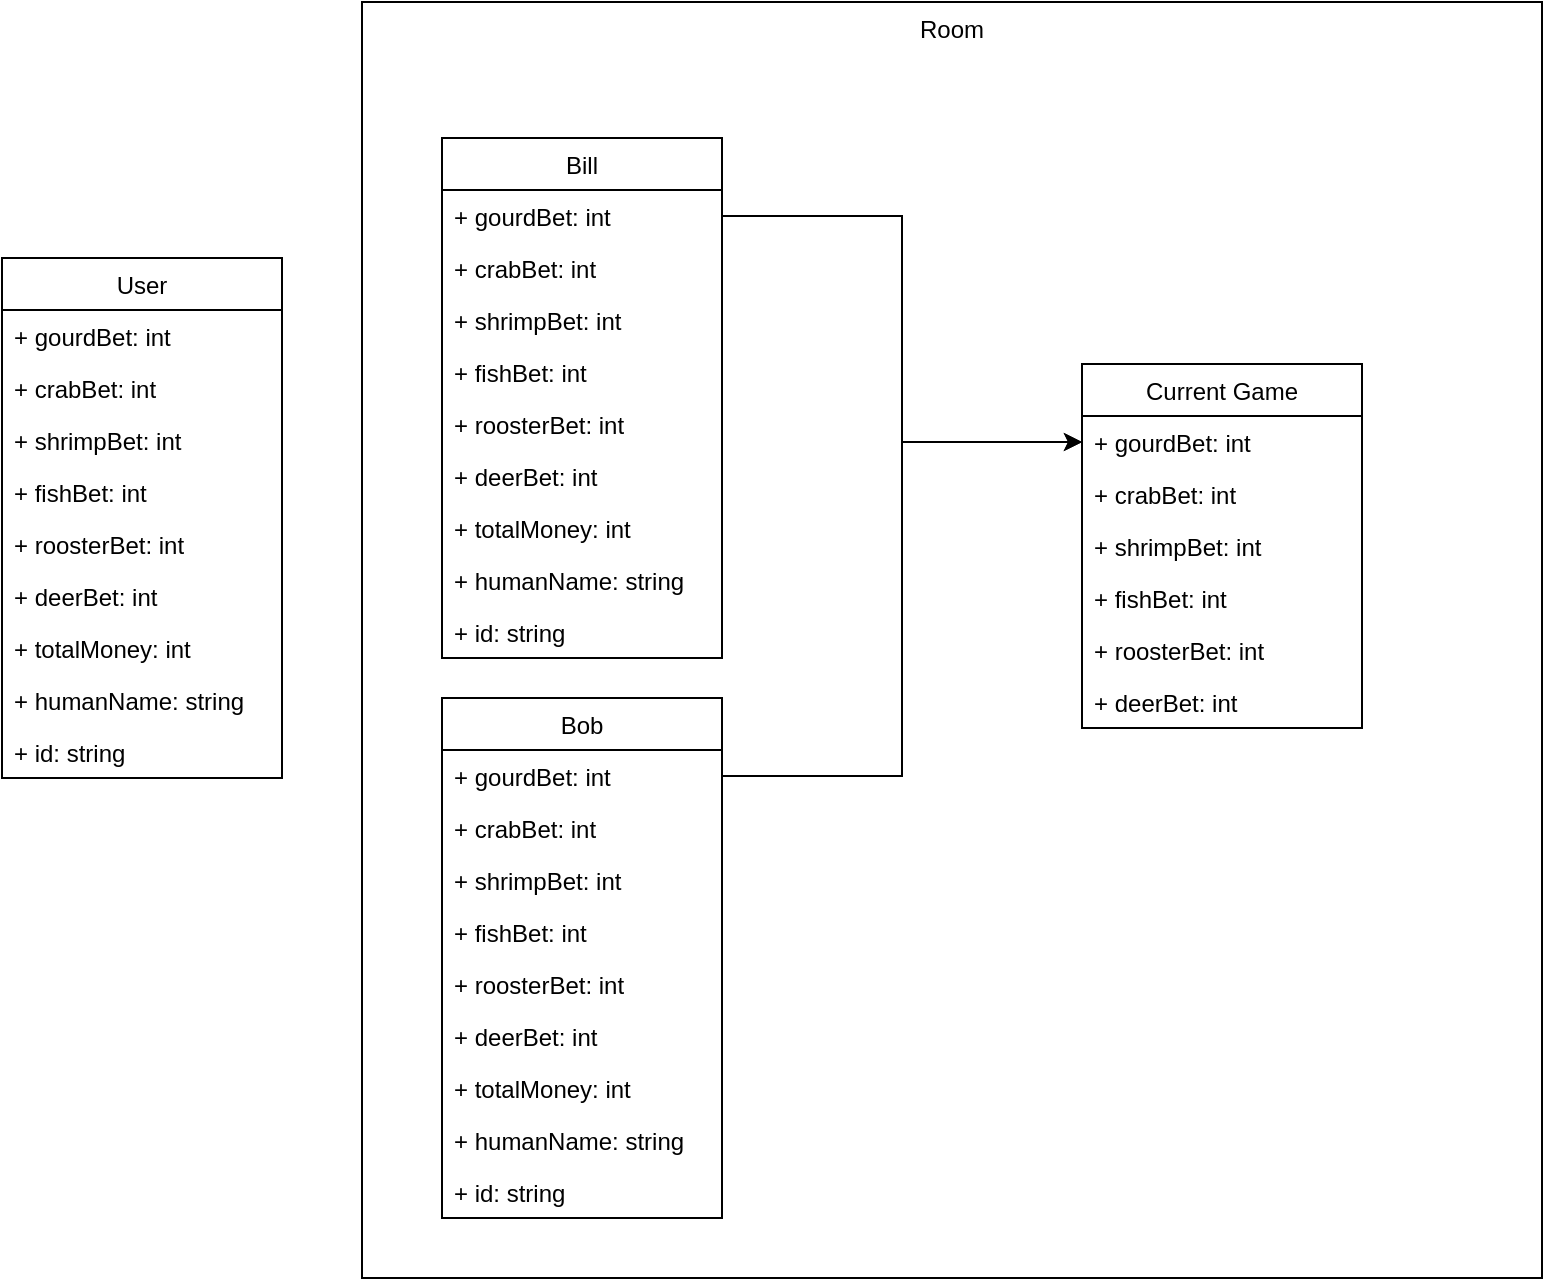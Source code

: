 <mxfile version="14.2.7" type="device"><diagram id="HgXyYc_pd0zb9V2kEbBd" name="Page-1"><mxGraphModel dx="794" dy="681" grid="1" gridSize="10" guides="1" tooltips="1" connect="1" arrows="1" fold="1" page="1" pageScale="1" pageWidth="850" pageHeight="1100" math="0" shadow="0"><root><mxCell id="0"/><mxCell id="1" parent="0"/><mxCell id="qYOWTDjJxsSstZYaH3Di-34" value="Room" style="rounded=0;whiteSpace=wrap;html=1;verticalAlign=top;" vertex="1" parent="1"><mxGeometry x="230" y="332" width="590" height="638" as="geometry"/></mxCell><mxCell id="qYOWTDjJxsSstZYaH3Di-13" value="Bill" style="swimlane;fontStyle=0;childLayout=stackLayout;horizontal=1;startSize=26;fillColor=none;horizontalStack=0;resizeParent=1;resizeParentMax=0;resizeLast=0;collapsible=1;marginBottom=0;" vertex="1" parent="1"><mxGeometry x="270" y="400" width="140" height="260" as="geometry"/></mxCell><mxCell id="qYOWTDjJxsSstZYaH3Di-14" value="+ gourdBet: int" style="text;strokeColor=none;fillColor=none;align=left;verticalAlign=top;spacingLeft=4;spacingRight=4;overflow=hidden;rotatable=0;points=[[0,0.5],[1,0.5]];portConstraint=eastwest;" vertex="1" parent="qYOWTDjJxsSstZYaH3Di-13"><mxGeometry y="26" width="140" height="26" as="geometry"/></mxCell><mxCell id="qYOWTDjJxsSstZYaH3Di-15" value="+ crabBet: int" style="text;strokeColor=none;fillColor=none;align=left;verticalAlign=top;spacingLeft=4;spacingRight=4;overflow=hidden;rotatable=0;points=[[0,0.5],[1,0.5]];portConstraint=eastwest;" vertex="1" parent="qYOWTDjJxsSstZYaH3Di-13"><mxGeometry y="52" width="140" height="26" as="geometry"/></mxCell><mxCell id="qYOWTDjJxsSstZYaH3Di-16" value="+ shrimpBet: int" style="text;strokeColor=none;fillColor=none;align=left;verticalAlign=top;spacingLeft=4;spacingRight=4;overflow=hidden;rotatable=0;points=[[0,0.5],[1,0.5]];portConstraint=eastwest;" vertex="1" parent="qYOWTDjJxsSstZYaH3Di-13"><mxGeometry y="78" width="140" height="26" as="geometry"/></mxCell><mxCell id="qYOWTDjJxsSstZYaH3Di-17" value="+ fishBet: int" style="text;strokeColor=none;fillColor=none;align=left;verticalAlign=top;spacingLeft=4;spacingRight=4;overflow=hidden;rotatable=0;points=[[0,0.5],[1,0.5]];portConstraint=eastwest;" vertex="1" parent="qYOWTDjJxsSstZYaH3Di-13"><mxGeometry y="104" width="140" height="26" as="geometry"/></mxCell><mxCell id="qYOWTDjJxsSstZYaH3Di-18" value="+ roosterBet: int" style="text;strokeColor=none;fillColor=none;align=left;verticalAlign=top;spacingLeft=4;spacingRight=4;overflow=hidden;rotatable=0;points=[[0,0.5],[1,0.5]];portConstraint=eastwest;" vertex="1" parent="qYOWTDjJxsSstZYaH3Di-13"><mxGeometry y="130" width="140" height="26" as="geometry"/></mxCell><mxCell id="qYOWTDjJxsSstZYaH3Di-19" value="+ deerBet: int" style="text;strokeColor=none;fillColor=none;align=left;verticalAlign=top;spacingLeft=4;spacingRight=4;overflow=hidden;rotatable=0;points=[[0,0.5],[1,0.5]];portConstraint=eastwest;" vertex="1" parent="qYOWTDjJxsSstZYaH3Di-13"><mxGeometry y="156" width="140" height="26" as="geometry"/></mxCell><mxCell id="qYOWTDjJxsSstZYaH3Di-20" value="+ totalMoney: int" style="text;strokeColor=none;fillColor=none;align=left;verticalAlign=top;spacingLeft=4;spacingRight=4;overflow=hidden;rotatable=0;points=[[0,0.5],[1,0.5]];portConstraint=eastwest;" vertex="1" parent="qYOWTDjJxsSstZYaH3Di-13"><mxGeometry y="182" width="140" height="26" as="geometry"/></mxCell><mxCell id="qYOWTDjJxsSstZYaH3Di-46" value="+ humanName: string" style="text;strokeColor=none;fillColor=none;align=left;verticalAlign=top;spacingLeft=4;spacingRight=4;overflow=hidden;rotatable=0;points=[[0,0.5],[1,0.5]];portConstraint=eastwest;" vertex="1" parent="qYOWTDjJxsSstZYaH3Di-13"><mxGeometry y="208" width="140" height="26" as="geometry"/></mxCell><mxCell id="qYOWTDjJxsSstZYaH3Di-47" value="+ id: string" style="text;strokeColor=none;fillColor=none;align=left;verticalAlign=top;spacingLeft=4;spacingRight=4;overflow=hidden;rotatable=0;points=[[0,0.5],[1,0.5]];portConstraint=eastwest;" vertex="1" parent="qYOWTDjJxsSstZYaH3Di-13"><mxGeometry y="234" width="140" height="26" as="geometry"/></mxCell><mxCell id="qYOWTDjJxsSstZYaH3Di-21" value="Bob" style="swimlane;fontStyle=0;childLayout=stackLayout;horizontal=1;startSize=26;fillColor=none;horizontalStack=0;resizeParent=1;resizeParentMax=0;resizeLast=0;collapsible=1;marginBottom=0;" vertex="1" parent="1"><mxGeometry x="270" y="680" width="140" height="260" as="geometry"/></mxCell><mxCell id="qYOWTDjJxsSstZYaH3Di-22" value="+ gourdBet: int" style="text;strokeColor=none;fillColor=none;align=left;verticalAlign=top;spacingLeft=4;spacingRight=4;overflow=hidden;rotatable=0;points=[[0,0.5],[1,0.5]];portConstraint=eastwest;" vertex="1" parent="qYOWTDjJxsSstZYaH3Di-21"><mxGeometry y="26" width="140" height="26" as="geometry"/></mxCell><mxCell id="qYOWTDjJxsSstZYaH3Di-23" value="+ crabBet: int" style="text;strokeColor=none;fillColor=none;align=left;verticalAlign=top;spacingLeft=4;spacingRight=4;overflow=hidden;rotatable=0;points=[[0,0.5],[1,0.5]];portConstraint=eastwest;" vertex="1" parent="qYOWTDjJxsSstZYaH3Di-21"><mxGeometry y="52" width="140" height="26" as="geometry"/></mxCell><mxCell id="qYOWTDjJxsSstZYaH3Di-24" value="+ shrimpBet: int" style="text;strokeColor=none;fillColor=none;align=left;verticalAlign=top;spacingLeft=4;spacingRight=4;overflow=hidden;rotatable=0;points=[[0,0.5],[1,0.5]];portConstraint=eastwest;" vertex="1" parent="qYOWTDjJxsSstZYaH3Di-21"><mxGeometry y="78" width="140" height="26" as="geometry"/></mxCell><mxCell id="qYOWTDjJxsSstZYaH3Di-25" value="+ fishBet: int" style="text;strokeColor=none;fillColor=none;align=left;verticalAlign=top;spacingLeft=4;spacingRight=4;overflow=hidden;rotatable=0;points=[[0,0.5],[1,0.5]];portConstraint=eastwest;" vertex="1" parent="qYOWTDjJxsSstZYaH3Di-21"><mxGeometry y="104" width="140" height="26" as="geometry"/></mxCell><mxCell id="qYOWTDjJxsSstZYaH3Di-26" value="+ roosterBet: int" style="text;strokeColor=none;fillColor=none;align=left;verticalAlign=top;spacingLeft=4;spacingRight=4;overflow=hidden;rotatable=0;points=[[0,0.5],[1,0.5]];portConstraint=eastwest;" vertex="1" parent="qYOWTDjJxsSstZYaH3Di-21"><mxGeometry y="130" width="140" height="26" as="geometry"/></mxCell><mxCell id="qYOWTDjJxsSstZYaH3Di-27" value="+ deerBet: int" style="text;strokeColor=none;fillColor=none;align=left;verticalAlign=top;spacingLeft=4;spacingRight=4;overflow=hidden;rotatable=0;points=[[0,0.5],[1,0.5]];portConstraint=eastwest;" vertex="1" parent="qYOWTDjJxsSstZYaH3Di-21"><mxGeometry y="156" width="140" height="26" as="geometry"/></mxCell><mxCell id="qYOWTDjJxsSstZYaH3Di-28" value="+ totalMoney: int" style="text;strokeColor=none;fillColor=none;align=left;verticalAlign=top;spacingLeft=4;spacingRight=4;overflow=hidden;rotatable=0;points=[[0,0.5],[1,0.5]];portConstraint=eastwest;" vertex="1" parent="qYOWTDjJxsSstZYaH3Di-21"><mxGeometry y="182" width="140" height="26" as="geometry"/></mxCell><mxCell id="qYOWTDjJxsSstZYaH3Di-48" value="+ humanName: string" style="text;strokeColor=none;fillColor=none;align=left;verticalAlign=top;spacingLeft=4;spacingRight=4;overflow=hidden;rotatable=0;points=[[0,0.5],[1,0.5]];portConstraint=eastwest;" vertex="1" parent="qYOWTDjJxsSstZYaH3Di-21"><mxGeometry y="208" width="140" height="26" as="geometry"/></mxCell><mxCell id="qYOWTDjJxsSstZYaH3Di-49" value="+ id: string" style="text;strokeColor=none;fillColor=none;align=left;verticalAlign=top;spacingLeft=4;spacingRight=4;overflow=hidden;rotatable=0;points=[[0,0.5],[1,0.5]];portConstraint=eastwest;" vertex="1" parent="qYOWTDjJxsSstZYaH3Di-21"><mxGeometry y="234" width="140" height="26" as="geometry"/></mxCell><mxCell id="qYOWTDjJxsSstZYaH3Di-36" value="Current Game" style="swimlane;fontStyle=0;childLayout=stackLayout;horizontal=1;startSize=26;fillColor=none;horizontalStack=0;resizeParent=1;resizeParentMax=0;resizeLast=0;collapsible=1;marginBottom=0;" vertex="1" parent="1"><mxGeometry x="590" y="513" width="140" height="182" as="geometry"/></mxCell><mxCell id="qYOWTDjJxsSstZYaH3Di-37" value="+ gourdBet: int" style="text;strokeColor=none;fillColor=none;align=left;verticalAlign=top;spacingLeft=4;spacingRight=4;overflow=hidden;rotatable=0;points=[[0,0.5],[1,0.5]];portConstraint=eastwest;" vertex="1" parent="qYOWTDjJxsSstZYaH3Di-36"><mxGeometry y="26" width="140" height="26" as="geometry"/></mxCell><mxCell id="qYOWTDjJxsSstZYaH3Di-38" value="+ crabBet: int" style="text;strokeColor=none;fillColor=none;align=left;verticalAlign=top;spacingLeft=4;spacingRight=4;overflow=hidden;rotatable=0;points=[[0,0.5],[1,0.5]];portConstraint=eastwest;" vertex="1" parent="qYOWTDjJxsSstZYaH3Di-36"><mxGeometry y="52" width="140" height="26" as="geometry"/></mxCell><mxCell id="qYOWTDjJxsSstZYaH3Di-39" value="+ shrimpBet: int" style="text;strokeColor=none;fillColor=none;align=left;verticalAlign=top;spacingLeft=4;spacingRight=4;overflow=hidden;rotatable=0;points=[[0,0.5],[1,0.5]];portConstraint=eastwest;" vertex="1" parent="qYOWTDjJxsSstZYaH3Di-36"><mxGeometry y="78" width="140" height="26" as="geometry"/></mxCell><mxCell id="qYOWTDjJxsSstZYaH3Di-40" value="+ fishBet: int" style="text;strokeColor=none;fillColor=none;align=left;verticalAlign=top;spacingLeft=4;spacingRight=4;overflow=hidden;rotatable=0;points=[[0,0.5],[1,0.5]];portConstraint=eastwest;" vertex="1" parent="qYOWTDjJxsSstZYaH3Di-36"><mxGeometry y="104" width="140" height="26" as="geometry"/></mxCell><mxCell id="qYOWTDjJxsSstZYaH3Di-41" value="+ roosterBet: int" style="text;strokeColor=none;fillColor=none;align=left;verticalAlign=top;spacingLeft=4;spacingRight=4;overflow=hidden;rotatable=0;points=[[0,0.5],[1,0.5]];portConstraint=eastwest;" vertex="1" parent="qYOWTDjJxsSstZYaH3Di-36"><mxGeometry y="130" width="140" height="26" as="geometry"/></mxCell><mxCell id="qYOWTDjJxsSstZYaH3Di-42" value="+ deerBet: int" style="text;strokeColor=none;fillColor=none;align=left;verticalAlign=top;spacingLeft=4;spacingRight=4;overflow=hidden;rotatable=0;points=[[0,0.5],[1,0.5]];portConstraint=eastwest;" vertex="1" parent="qYOWTDjJxsSstZYaH3Di-36"><mxGeometry y="156" width="140" height="26" as="geometry"/></mxCell><mxCell id="qYOWTDjJxsSstZYaH3Di-44" style="edgeStyle=orthogonalEdgeStyle;rounded=0;orthogonalLoop=1;jettySize=auto;html=1;entryX=0;entryY=0.5;entryDx=0;entryDy=0;" edge="1" parent="1" source="qYOWTDjJxsSstZYaH3Di-14" target="qYOWTDjJxsSstZYaH3Di-37"><mxGeometry relative="1" as="geometry"/></mxCell><mxCell id="qYOWTDjJxsSstZYaH3Di-45" style="edgeStyle=orthogonalEdgeStyle;rounded=0;orthogonalLoop=1;jettySize=auto;html=1;entryX=0;entryY=0.5;entryDx=0;entryDy=0;" edge="1" parent="1" source="qYOWTDjJxsSstZYaH3Di-22" target="qYOWTDjJxsSstZYaH3Di-37"><mxGeometry relative="1" as="geometry"/></mxCell><mxCell id="qYOWTDjJxsSstZYaH3Di-50" value="User" style="swimlane;fontStyle=0;childLayout=stackLayout;horizontal=1;startSize=26;fillColor=none;horizontalStack=0;resizeParent=1;resizeParentMax=0;resizeLast=0;collapsible=1;marginBottom=0;" vertex="1" parent="1"><mxGeometry x="50" y="460" width="140" height="260" as="geometry"/></mxCell><mxCell id="qYOWTDjJxsSstZYaH3Di-51" value="+ gourdBet: int" style="text;strokeColor=none;fillColor=none;align=left;verticalAlign=top;spacingLeft=4;spacingRight=4;overflow=hidden;rotatable=0;points=[[0,0.5],[1,0.5]];portConstraint=eastwest;" vertex="1" parent="qYOWTDjJxsSstZYaH3Di-50"><mxGeometry y="26" width="140" height="26" as="geometry"/></mxCell><mxCell id="qYOWTDjJxsSstZYaH3Di-52" value="+ crabBet: int" style="text;strokeColor=none;fillColor=none;align=left;verticalAlign=top;spacingLeft=4;spacingRight=4;overflow=hidden;rotatable=0;points=[[0,0.5],[1,0.5]];portConstraint=eastwest;" vertex="1" parent="qYOWTDjJxsSstZYaH3Di-50"><mxGeometry y="52" width="140" height="26" as="geometry"/></mxCell><mxCell id="qYOWTDjJxsSstZYaH3Di-53" value="+ shrimpBet: int" style="text;strokeColor=none;fillColor=none;align=left;verticalAlign=top;spacingLeft=4;spacingRight=4;overflow=hidden;rotatable=0;points=[[0,0.5],[1,0.5]];portConstraint=eastwest;" vertex="1" parent="qYOWTDjJxsSstZYaH3Di-50"><mxGeometry y="78" width="140" height="26" as="geometry"/></mxCell><mxCell id="qYOWTDjJxsSstZYaH3Di-54" value="+ fishBet: int" style="text;strokeColor=none;fillColor=none;align=left;verticalAlign=top;spacingLeft=4;spacingRight=4;overflow=hidden;rotatable=0;points=[[0,0.5],[1,0.5]];portConstraint=eastwest;" vertex="1" parent="qYOWTDjJxsSstZYaH3Di-50"><mxGeometry y="104" width="140" height="26" as="geometry"/></mxCell><mxCell id="qYOWTDjJxsSstZYaH3Di-55" value="+ roosterBet: int" style="text;strokeColor=none;fillColor=none;align=left;verticalAlign=top;spacingLeft=4;spacingRight=4;overflow=hidden;rotatable=0;points=[[0,0.5],[1,0.5]];portConstraint=eastwest;" vertex="1" parent="qYOWTDjJxsSstZYaH3Di-50"><mxGeometry y="130" width="140" height="26" as="geometry"/></mxCell><mxCell id="qYOWTDjJxsSstZYaH3Di-56" value="+ deerBet: int" style="text;strokeColor=none;fillColor=none;align=left;verticalAlign=top;spacingLeft=4;spacingRight=4;overflow=hidden;rotatable=0;points=[[0,0.5],[1,0.5]];portConstraint=eastwest;" vertex="1" parent="qYOWTDjJxsSstZYaH3Di-50"><mxGeometry y="156" width="140" height="26" as="geometry"/></mxCell><mxCell id="qYOWTDjJxsSstZYaH3Di-57" value="+ totalMoney: int" style="text;strokeColor=none;fillColor=none;align=left;verticalAlign=top;spacingLeft=4;spacingRight=4;overflow=hidden;rotatable=0;points=[[0,0.5],[1,0.5]];portConstraint=eastwest;" vertex="1" parent="qYOWTDjJxsSstZYaH3Di-50"><mxGeometry y="182" width="140" height="26" as="geometry"/></mxCell><mxCell id="qYOWTDjJxsSstZYaH3Di-58" value="+ humanName: string" style="text;strokeColor=none;fillColor=none;align=left;verticalAlign=top;spacingLeft=4;spacingRight=4;overflow=hidden;rotatable=0;points=[[0,0.5],[1,0.5]];portConstraint=eastwest;" vertex="1" parent="qYOWTDjJxsSstZYaH3Di-50"><mxGeometry y="208" width="140" height="26" as="geometry"/></mxCell><mxCell id="qYOWTDjJxsSstZYaH3Di-59" value="+ id: string" style="text;strokeColor=none;fillColor=none;align=left;verticalAlign=top;spacingLeft=4;spacingRight=4;overflow=hidden;rotatable=0;points=[[0,0.5],[1,0.5]];portConstraint=eastwest;" vertex="1" parent="qYOWTDjJxsSstZYaH3Di-50"><mxGeometry y="234" width="140" height="26" as="geometry"/></mxCell></root></mxGraphModel></diagram></mxfile>